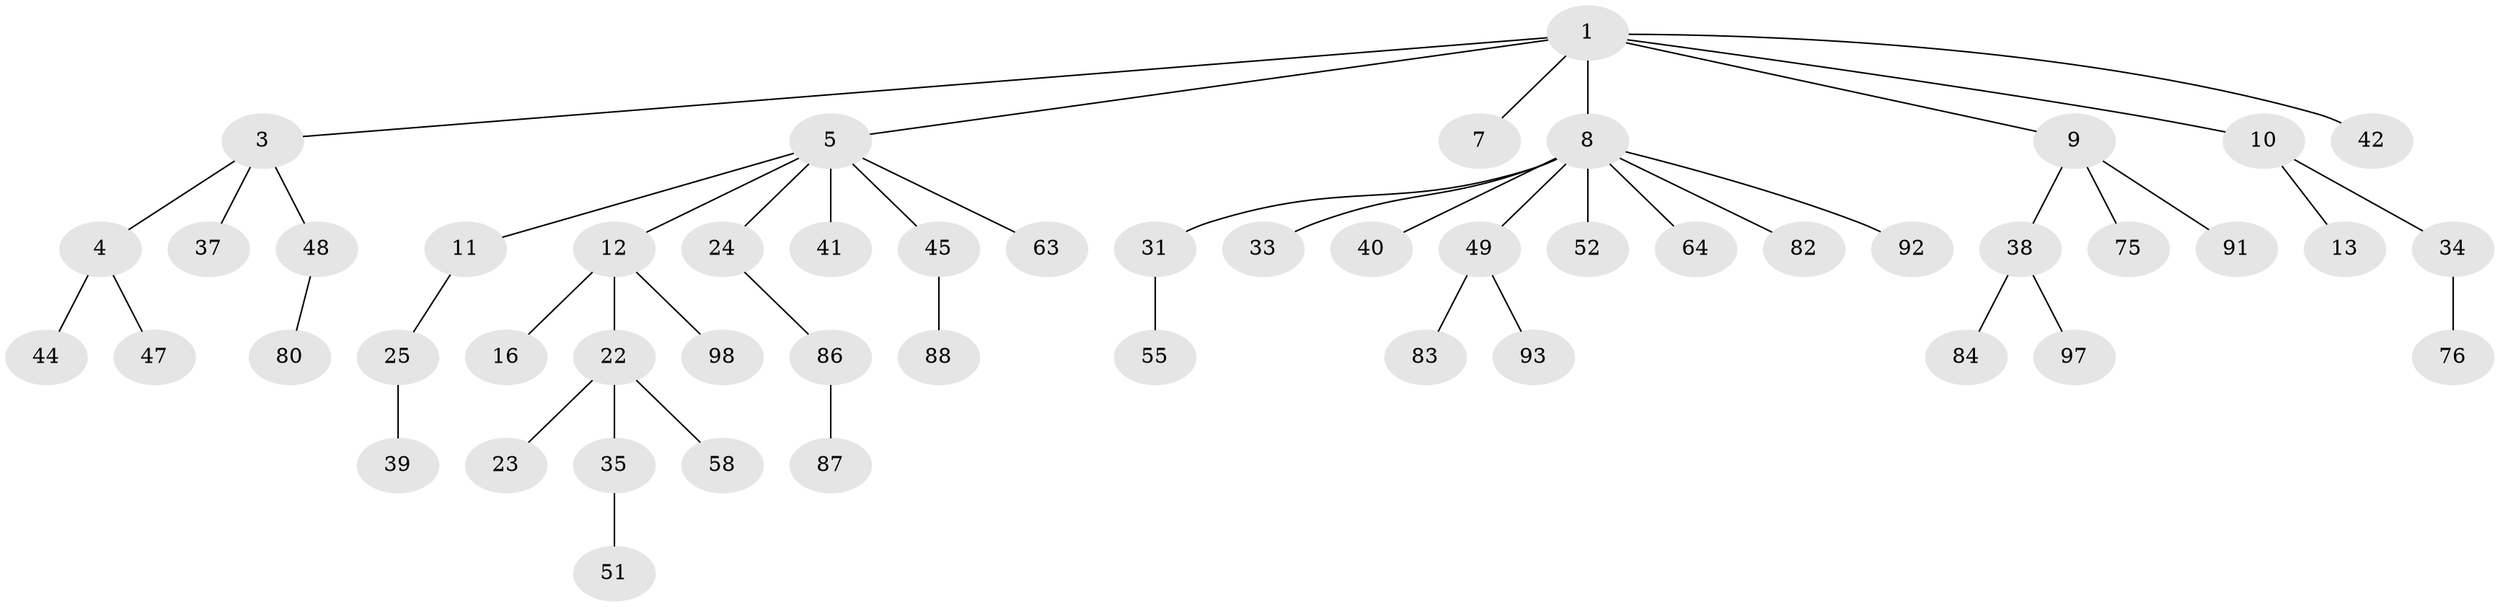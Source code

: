 // original degree distribution, {4: 0.058823529411764705, 5: 0.029411764705882353, 6: 0.0196078431372549, 2: 0.21568627450980393, 7: 0.00980392156862745, 3: 0.11764705882352941, 1: 0.5392156862745098, 9: 0.00980392156862745}
// Generated by graph-tools (version 1.1) at 2025/15/03/09/25 04:15:21]
// undirected, 51 vertices, 50 edges
graph export_dot {
graph [start="1"]
  node [color=gray90,style=filled];
  1 [super="+2"];
  3 [super="+19+21+15"];
  4 [super="+6"];
  5 [super="+18+66+46+36"];
  7;
  8 [super="+67+17+89+20+14"];
  9 [super="+27+61+99"];
  10 [super="+32"];
  11 [super="+57"];
  12 [super="+77+68"];
  13;
  16 [super="+69+85+26"];
  22 [super="+43+70"];
  23;
  24 [super="+65"];
  25 [super="+29"];
  31;
  33 [super="+50+90"];
  34;
  35 [super="+62"];
  37;
  38 [super="+56"];
  39;
  40;
  41 [super="+74"];
  42;
  44 [super="+79"];
  45 [super="+60+96"];
  47;
  48;
  49 [super="+53+73"];
  51;
  52;
  55 [super="+71"];
  58;
  63 [super="+94"];
  64;
  75 [super="+81"];
  76;
  80;
  82 [super="+95"];
  83;
  84;
  86;
  87;
  88;
  91;
  92;
  93;
  97;
  98;
  1 -- 3;
  1 -- 5;
  1 -- 8;
  1 -- 42;
  1 -- 7;
  1 -- 9;
  1 -- 10;
  3 -- 4;
  3 -- 37;
  3 -- 48;
  4 -- 44;
  4 -- 47;
  5 -- 11;
  5 -- 12;
  5 -- 24;
  5 -- 45;
  5 -- 63;
  5 -- 41;
  8 -- 31;
  8 -- 33;
  8 -- 92;
  8 -- 40;
  8 -- 64;
  8 -- 52;
  8 -- 49;
  8 -- 82;
  9 -- 38;
  9 -- 75;
  9 -- 91;
  10 -- 13;
  10 -- 34;
  11 -- 25;
  12 -- 16;
  12 -- 22;
  12 -- 98;
  22 -- 23;
  22 -- 35;
  22 -- 58;
  24 -- 86;
  25 -- 39;
  31 -- 55;
  34 -- 76;
  35 -- 51;
  38 -- 97;
  38 -- 84;
  45 -- 88;
  48 -- 80;
  49 -- 83;
  49 -- 93;
  86 -- 87;
}
